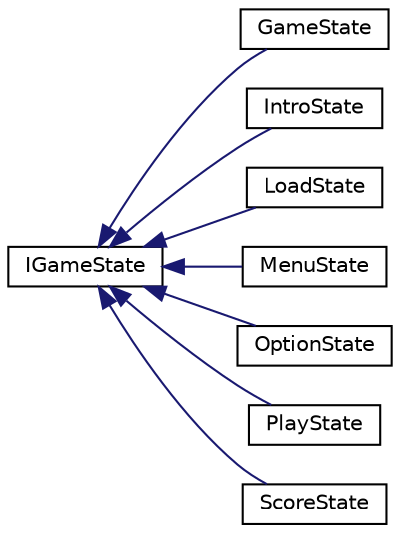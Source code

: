 digraph "Graphical Class Hierarchy"
{
  edge [fontname="Helvetica",fontsize="10",labelfontname="Helvetica",labelfontsize="10"];
  node [fontname="Helvetica",fontsize="10",shape=record];
  rankdir="LR";
  Node1 [label="IGameState",height=0.2,width=0.4,color="black", fillcolor="white", style="filled",URL="$class_i_game_state.html"];
  Node1 -> Node2 [dir="back",color="midnightblue",fontsize="10",style="solid",fontname="Helvetica"];
  Node2 [label="GameState",height=0.2,width=0.4,color="black", fillcolor="white", style="filled",URL="$class_game_state.html"];
  Node1 -> Node3 [dir="back",color="midnightblue",fontsize="10",style="solid",fontname="Helvetica"];
  Node3 [label="IntroState",height=0.2,width=0.4,color="black", fillcolor="white", style="filled",URL="$class_intro_state.html"];
  Node1 -> Node4 [dir="back",color="midnightblue",fontsize="10",style="solid",fontname="Helvetica"];
  Node4 [label="LoadState",height=0.2,width=0.4,color="black", fillcolor="white", style="filled",URL="$class_load_state.html"];
  Node1 -> Node5 [dir="back",color="midnightblue",fontsize="10",style="solid",fontname="Helvetica"];
  Node5 [label="MenuState",height=0.2,width=0.4,color="black", fillcolor="white", style="filled",URL="$class_menu_state.html"];
  Node1 -> Node6 [dir="back",color="midnightblue",fontsize="10",style="solid",fontname="Helvetica"];
  Node6 [label="OptionState",height=0.2,width=0.4,color="black", fillcolor="white", style="filled",URL="$class_option_state.html"];
  Node1 -> Node7 [dir="back",color="midnightblue",fontsize="10",style="solid",fontname="Helvetica"];
  Node7 [label="PlayState",height=0.2,width=0.4,color="black", fillcolor="white", style="filled",URL="$class_play_state.html"];
  Node1 -> Node8 [dir="back",color="midnightblue",fontsize="10",style="solid",fontname="Helvetica"];
  Node8 [label="ScoreState",height=0.2,width=0.4,color="black", fillcolor="white", style="filled",URL="$class_score_state.html"];
}
